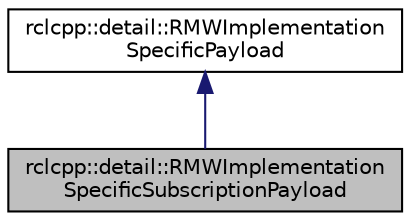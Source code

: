 digraph "rclcpp::detail::RMWImplementationSpecificSubscriptionPayload"
{
  edge [fontname="Helvetica",fontsize="10",labelfontname="Helvetica",labelfontsize="10"];
  node [fontname="Helvetica",fontsize="10",shape=record];
  Node2 [label="rclcpp::detail::RMWImplementation\lSpecificSubscriptionPayload",height=0.2,width=0.4,color="black", fillcolor="grey75", style="filled", fontcolor="black"];
  Node3 -> Node2 [dir="back",color="midnightblue",fontsize="10",style="solid",fontname="Helvetica"];
  Node3 [label="rclcpp::detail::RMWImplementation\lSpecificPayload",height=0.2,width=0.4,color="black", fillcolor="white", style="filled",URL="$classrclcpp_1_1detail_1_1RMWImplementationSpecificPayload.html",tooltip="Mechanism for passing rmw implementation specific settings through the ROS interfaces. "];
}
